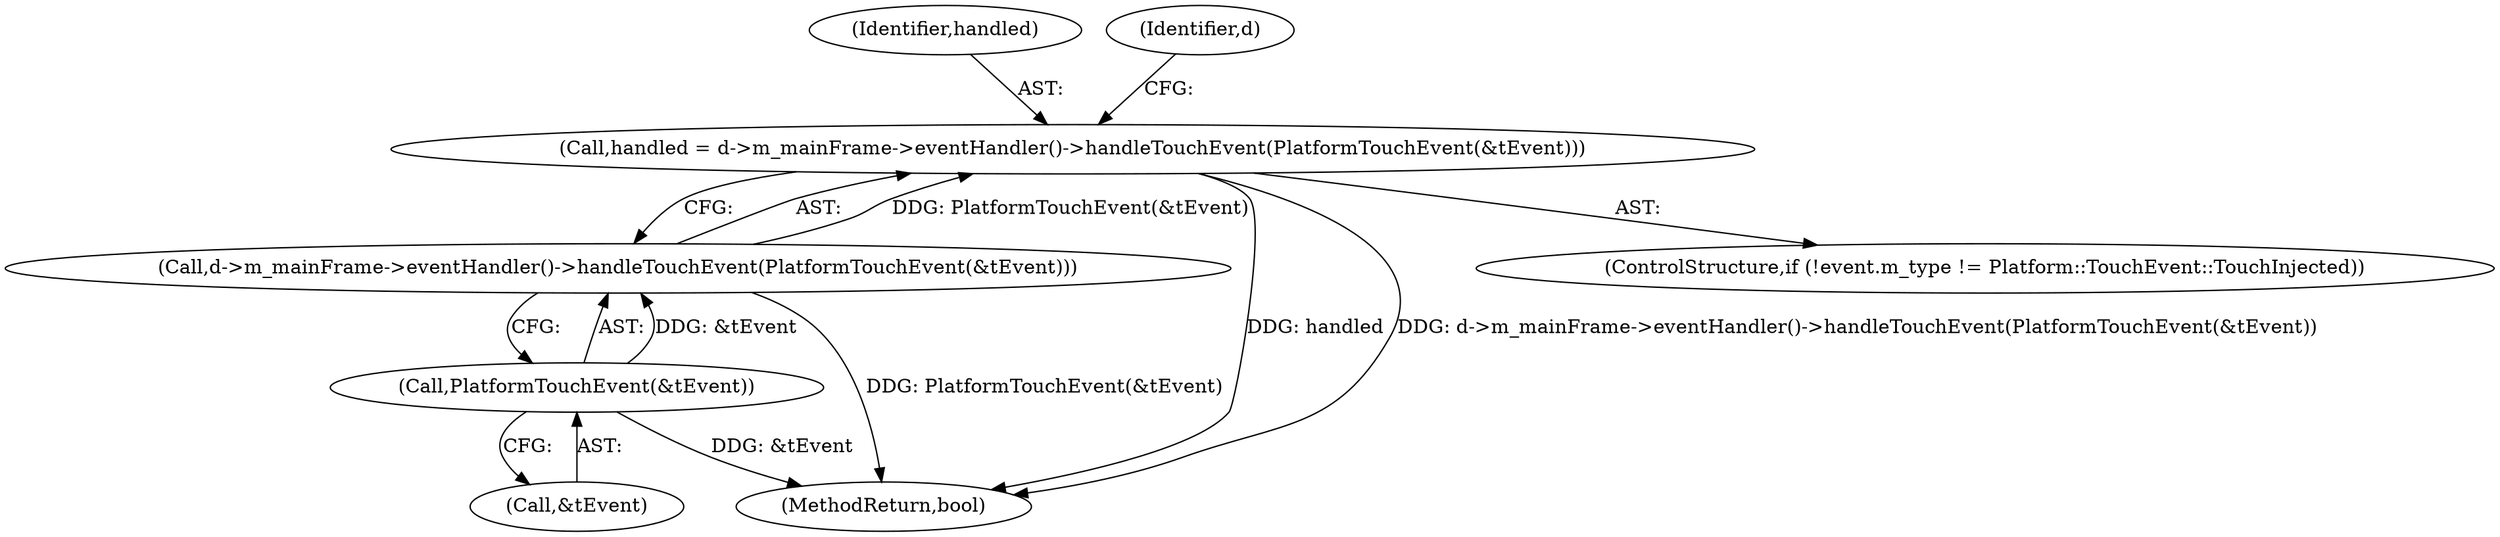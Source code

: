 digraph "0_Chrome_d345af9ed62ee5f431be327967f41c3cc3fe936a_2@API" {
"1000189" [label="(Call,handled = d->m_mainFrame->eventHandler()->handleTouchEvent(PlatformTouchEvent(&tEvent)))"];
"1000191" [label="(Call,d->m_mainFrame->eventHandler()->handleTouchEvent(PlatformTouchEvent(&tEvent)))"];
"1000192" [label="(Call,PlatformTouchEvent(&tEvent))"];
"1000189" [label="(Call,handled = d->m_mainFrame->eventHandler()->handleTouchEvent(PlatformTouchEvent(&tEvent)))"];
"1000190" [label="(Identifier,handled)"];
"1000191" [label="(Call,d->m_mainFrame->eventHandler()->handleTouchEvent(PlatformTouchEvent(&tEvent)))"];
"1000245" [label="(MethodReturn,bool)"];
"1000193" [label="(Call,&tEvent)"];
"1000192" [label="(Call,PlatformTouchEvent(&tEvent))"];
"1000182" [label="(ControlStructure,if (!event.m_type != Platform::TouchEvent::TouchInjected))"];
"1000197" [label="(Identifier,d)"];
"1000189" -> "1000182"  [label="AST: "];
"1000189" -> "1000191"  [label="CFG: "];
"1000190" -> "1000189"  [label="AST: "];
"1000191" -> "1000189"  [label="AST: "];
"1000197" -> "1000189"  [label="CFG: "];
"1000189" -> "1000245"  [label="DDG: handled"];
"1000189" -> "1000245"  [label="DDG: d->m_mainFrame->eventHandler()->handleTouchEvent(PlatformTouchEvent(&tEvent))"];
"1000191" -> "1000189"  [label="DDG: PlatformTouchEvent(&tEvent)"];
"1000191" -> "1000192"  [label="CFG: "];
"1000192" -> "1000191"  [label="AST: "];
"1000191" -> "1000245"  [label="DDG: PlatformTouchEvent(&tEvent)"];
"1000192" -> "1000191"  [label="DDG: &tEvent"];
"1000192" -> "1000193"  [label="CFG: "];
"1000193" -> "1000192"  [label="AST: "];
"1000192" -> "1000245"  [label="DDG: &tEvent"];
}
